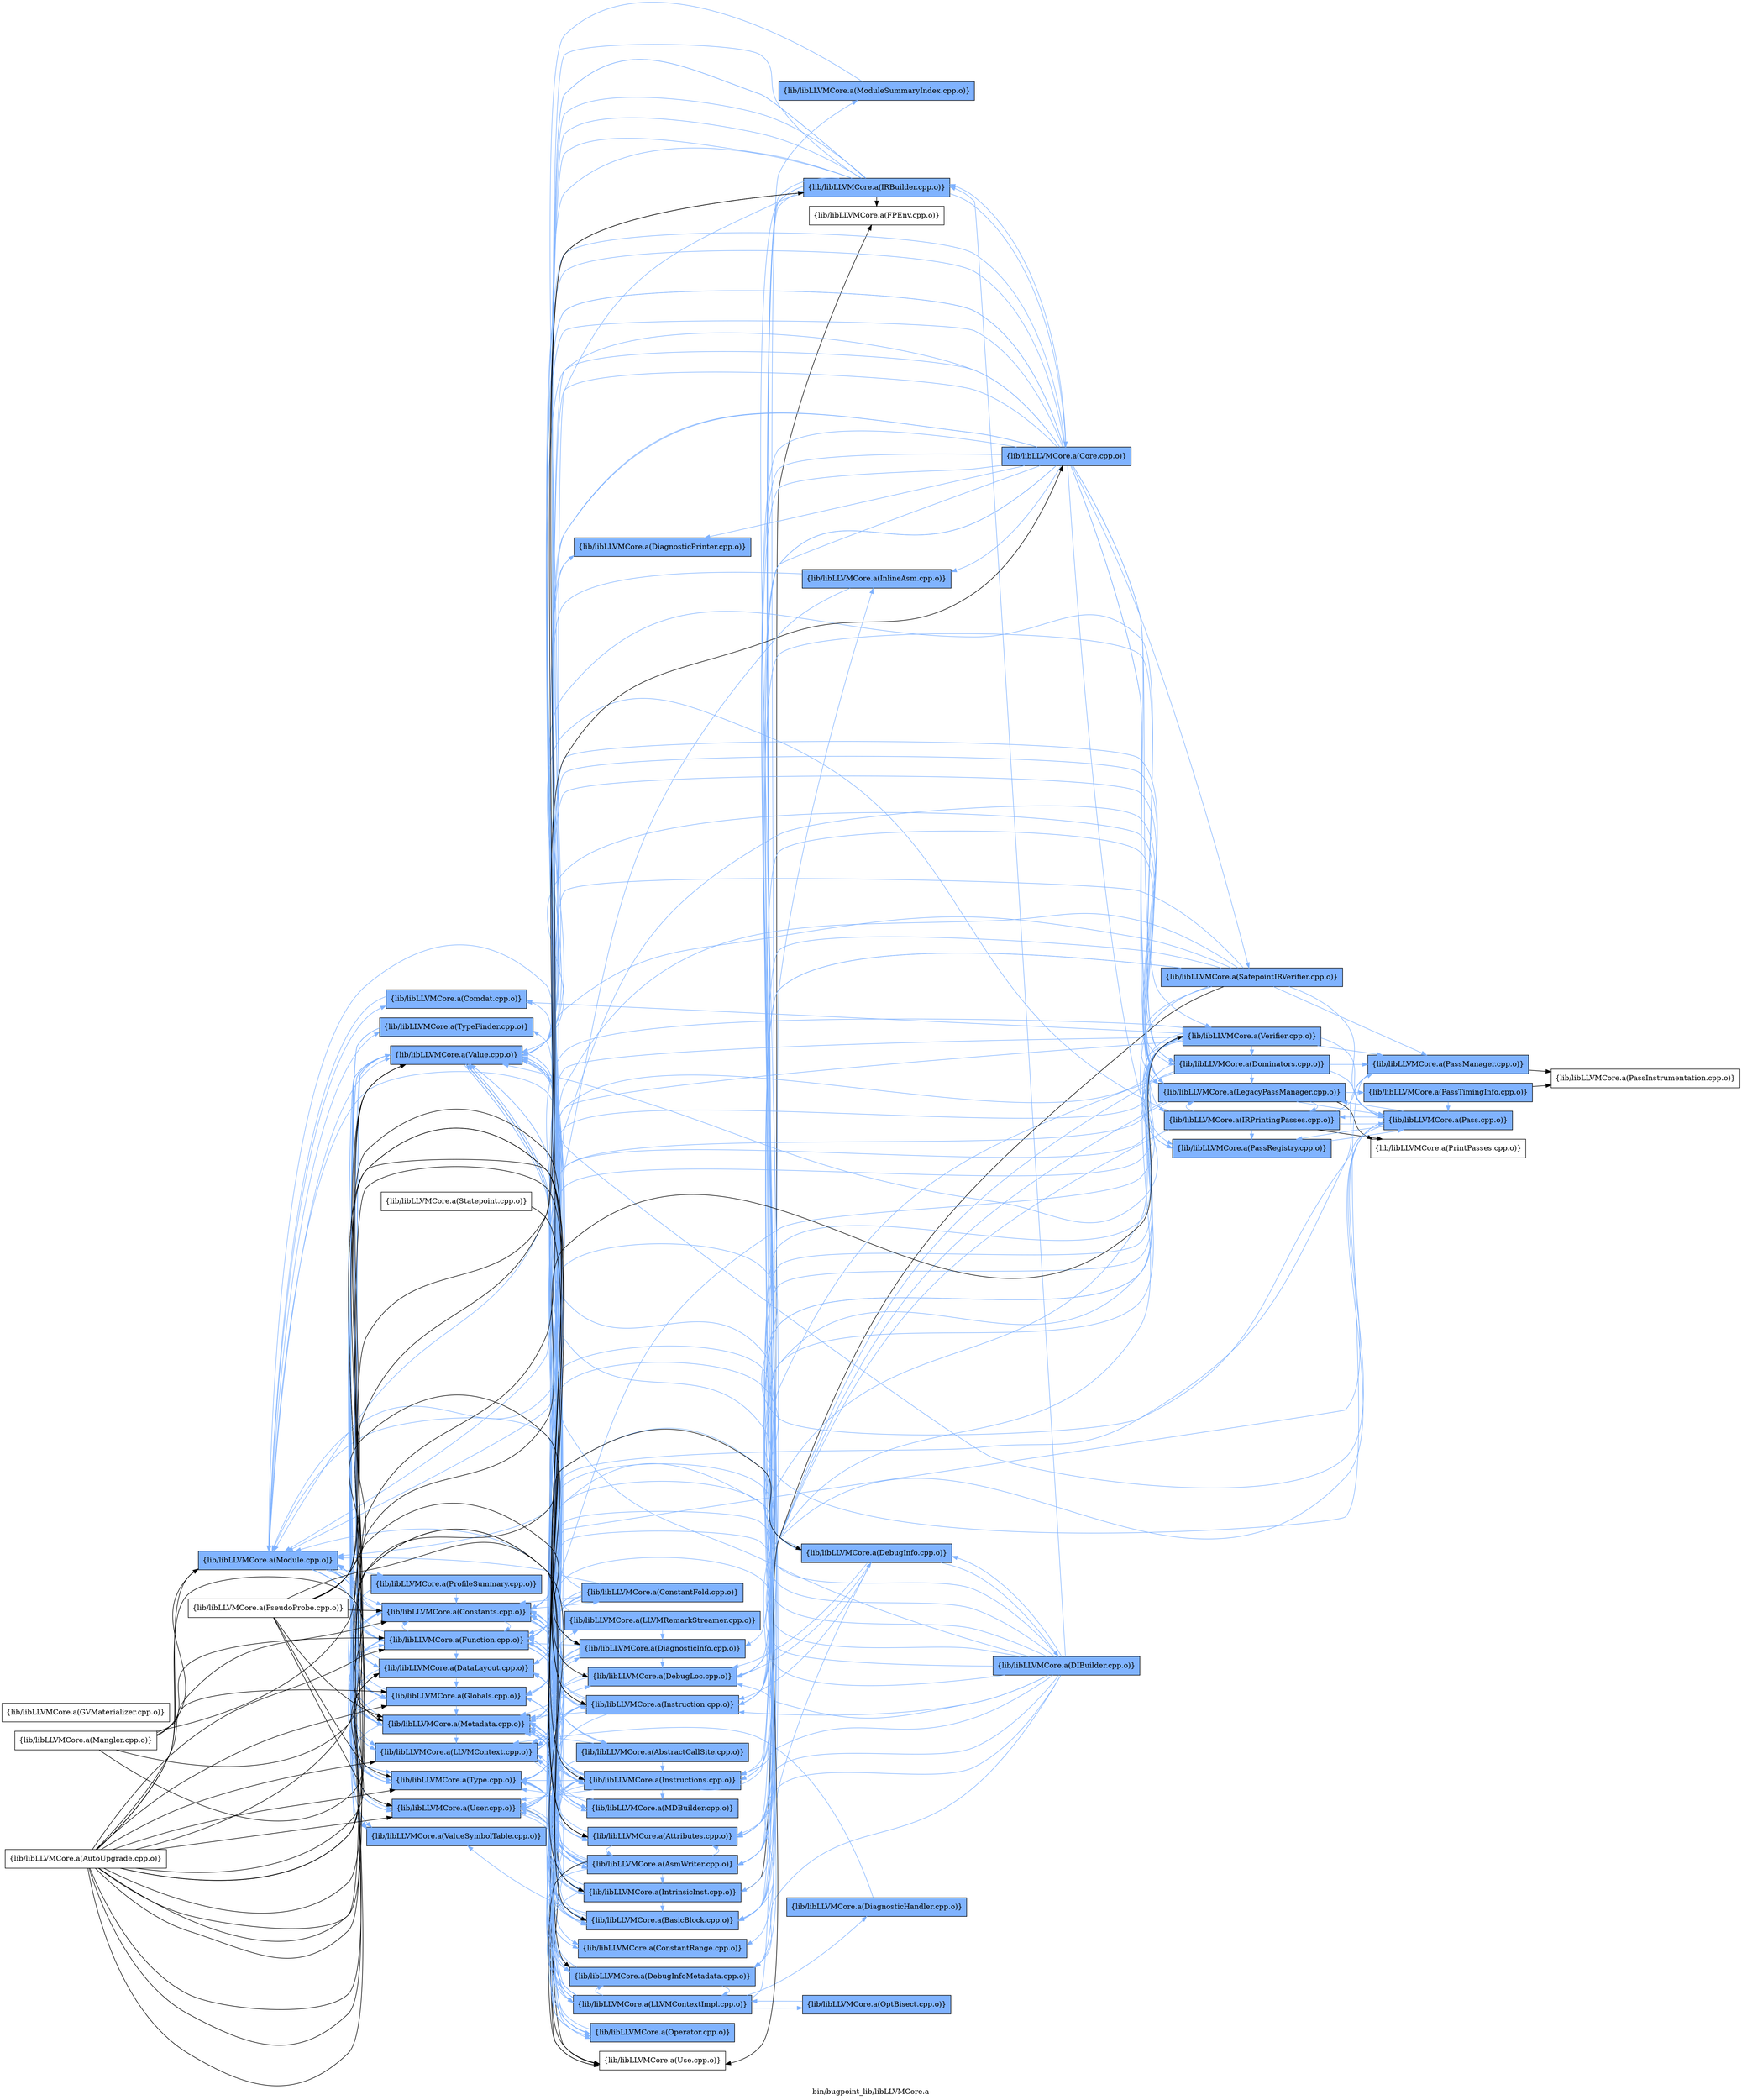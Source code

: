 digraph "bin/bugpoint_lib/libLLVMCore.a" {
	label="bin/bugpoint_lib/libLLVMCore.a";
	rankdir=LR;
	{ rank=same; Node0x5591e1997828;  }
	{ rank=same; Node0x5591e19985e8; Node0x5591e1994d58; Node0x5591e1996108; Node0x5591e1993688; Node0x5591e1993318; Node0x5591e198f088; Node0x5591e1997c38; Node0x5591e1984598; Node0x5591e198f6c8; Node0x5591e198fdf8; Node0x5591e1984818; Node0x5591e197b3f8; Node0x5591e197bdf8;  }
	{ rank=same; Node0x5591e1998408; Node0x5591e1991068; Node0x5591e198f128; Node0x5591e1993fe8; Node0x5591e1979648; Node0x5591e1978798; Node0x5591e1986a78; Node0x5591e198ee58; Node0x5591e1996388; Node0x5591e1997738; Node0x5591e199b7e8; Node0x5591e1994df8; Node0x5591e198fd08; Node0x5591e1990c08; Node0x5591e19784c8; Node0x5591e19952a8; Node0x5591e199bfb8; Node0x5591e1984548;  }
	{ rank=same; Node0x5591e1991338; Node0x5591e1992328; Node0x5591e198fee8; Node0x5591e198ff88; Node0x5591e19806c8; Node0x5591e19989a8; Node0x5591e1995488;  }
	{ rank=same; Node0x5591e1994808; Node0x5591e1993b88;  }
	{ rank=same; Node0x5591e1992f08; Node0x5591e19920a8; Node0x5591e1990ed8; Node0x5591e1982518; Node0x5591e19838c8; Node0x5591e197b8a8;  }
	{ rank=same; Node0x5591e1981528; Node0x5591e19821a8; Node0x5591e1983f58; Node0x5591e1983378;  }
	{ rank=same; Node0x5591e1997828;  }
	{ rank=same; Node0x5591e19985e8; Node0x5591e1994d58; Node0x5591e1996108; Node0x5591e1993688; Node0x5591e1993318; Node0x5591e198f088; Node0x5591e1997c38; Node0x5591e1984598; Node0x5591e198f6c8; Node0x5591e198fdf8; Node0x5591e1984818; Node0x5591e197b3f8; Node0x5591e197bdf8;  }
	{ rank=same; Node0x5591e1998408; Node0x5591e1991068; Node0x5591e198f128; Node0x5591e1993fe8; Node0x5591e1979648; Node0x5591e1978798; Node0x5591e1986a78; Node0x5591e198ee58; Node0x5591e1996388; Node0x5591e1997738; Node0x5591e199b7e8; Node0x5591e1994df8; Node0x5591e198fd08; Node0x5591e1990c08; Node0x5591e19784c8; Node0x5591e19952a8; Node0x5591e199bfb8; Node0x5591e1984548;  }
	{ rank=same; Node0x5591e1991338; Node0x5591e1992328; Node0x5591e198fee8; Node0x5591e198ff88; Node0x5591e19806c8; Node0x5591e19989a8; Node0x5591e1995488;  }
	{ rank=same; Node0x5591e1994808; Node0x5591e1993b88;  }
	{ rank=same; Node0x5591e1992f08; Node0x5591e19920a8; Node0x5591e1990ed8; Node0x5591e1982518; Node0x5591e19838c8; Node0x5591e197b8a8;  }
	{ rank=same; Node0x5591e1981528; Node0x5591e19821a8; Node0x5591e1983f58; Node0x5591e1983378;  }

	Node0x5591e1997828 [shape=record,shape=box,group=1,style=filled,fillcolor="0.600000 0.5 1",label="{lib/libLLVMCore.a(Module.cpp.o)}"];
	Node0x5591e1997828 -> Node0x5591e19985e8[color="0.600000 0.5 1"];
	Node0x5591e1997828 -> Node0x5591e1994d58[color="0.600000 0.5 1"];
	Node0x5591e1997828 -> Node0x5591e1996108[color="0.600000 0.5 1"];
	Node0x5591e1997828 -> Node0x5591e1993688[color="0.600000 0.5 1"];
	Node0x5591e1997828 -> Node0x5591e1993318[color="0.600000 0.5 1"];
	Node0x5591e1997828 -> Node0x5591e198f088[color="0.600000 0.5 1"];
	Node0x5591e1997828 -> Node0x5591e1997c38[color="0.600000 0.5 1"];
	Node0x5591e1997828 -> Node0x5591e1984598[color="0.600000 0.5 1"];
	Node0x5591e1997828 -> Node0x5591e198f6c8[color="0.600000 0.5 1"];
	Node0x5591e1997828 -> Node0x5591e198fdf8[color="0.600000 0.5 1"];
	Node0x5591e1997828 -> Node0x5591e1984818[color="0.600000 0.5 1"];
	Node0x5591e1997828 -> Node0x5591e197b3f8[color="0.600000 0.5 1"];
	Node0x5591e1997828 -> Node0x5591e197bdf8[color="0.600000 0.5 1"];
	Node0x5591e197b3f8 [shape=record,shape=box,group=1,style=filled,fillcolor="0.600000 0.5 1",label="{lib/libLLVMCore.a(Value.cpp.o)}"];
	Node0x5591e197b3f8 -> Node0x5591e1978798[color="0.600000 0.5 1"];
	Node0x5591e197b3f8 -> Node0x5591e1986a78[color="0.600000 0.5 1"];
	Node0x5591e197b3f8 -> Node0x5591e1994d58[color="0.600000 0.5 1"];
	Node0x5591e197b3f8 -> Node0x5591e1996108[color="0.600000 0.5 1"];
	Node0x5591e197b3f8 -> Node0x5591e1993688[color="0.600000 0.5 1"];
	Node0x5591e197b3f8 -> Node0x5591e1993318[color="0.600000 0.5 1"];
	Node0x5591e197b3f8 -> Node0x5591e1991068[color="0.600000 0.5 1"];
	Node0x5591e197b3f8 -> Node0x5591e198f128[color="0.600000 0.5 1"];
	Node0x5591e197b3f8 -> Node0x5591e198f088[color="0.600000 0.5 1"];
	Node0x5591e197b3f8 -> Node0x5591e198fd08[color="0.600000 0.5 1"];
	Node0x5591e197b3f8 -> Node0x5591e1997c38[color="0.600000 0.5 1"];
	Node0x5591e197b3f8 -> Node0x5591e1993fe8[color="0.600000 0.5 1"];
	Node0x5591e197b3f8 -> Node0x5591e198f6c8[color="0.600000 0.5 1"];
	Node0x5591e197b3f8 -> Node0x5591e1984548;
	Node0x5591e197b3f8 -> Node0x5591e1984818[color="0.600000 0.5 1"];
	Node0x5591e197b3f8 -> Node0x5591e197bdf8[color="0.600000 0.5 1"];
	Node0x5591e197b8a8 [shape=record,shape=box,group=1,style=filled,fillcolor="0.600000 0.5 1",label="{lib/libLLVMCore.a(Verifier.cpp.o)}"];
	Node0x5591e197b8a8 -> Node0x5591e19784c8[color="0.600000 0.5 1"];
	Node0x5591e197b8a8 -> Node0x5591e1978798[color="0.600000 0.5 1"];
	Node0x5591e197b8a8 -> Node0x5591e1986a78[color="0.600000 0.5 1"];
	Node0x5591e197b8a8 -> Node0x5591e19985e8[color="0.600000 0.5 1"];
	Node0x5591e197b8a8 -> Node0x5591e1997738[color="0.600000 0.5 1"];
	Node0x5591e197b8a8 -> Node0x5591e1994d58[color="0.600000 0.5 1"];
	Node0x5591e197b8a8 -> Node0x5591e1996108[color="0.600000 0.5 1"];
	Node0x5591e197b8a8 -> Node0x5591e19952a8[color="0.600000 0.5 1"];
	Node0x5591e197b8a8 -> Node0x5591e199bfb8[color="0.600000 0.5 1"];
	Node0x5591e197b8a8 -> Node0x5591e1992f08[color="0.600000 0.5 1"];
	Node0x5591e197b8a8 -> Node0x5591e1993688[color="0.600000 0.5 1"];
	Node0x5591e197b8a8 -> Node0x5591e1993318[color="0.600000 0.5 1"];
	Node0x5591e197b8a8 -> Node0x5591e1991068[color="0.600000 0.5 1"];
	Node0x5591e197b8a8 -> Node0x5591e198f128[color="0.600000 0.5 1"];
	Node0x5591e197b8a8 -> Node0x5591e198ee58[color="0.600000 0.5 1"];
	Node0x5591e197b8a8 -> Node0x5591e198f088[color="0.600000 0.5 1"];
	Node0x5591e197b8a8 -> Node0x5591e1990ed8[color="0.600000 0.5 1"];
	Node0x5591e197b8a8 -> Node0x5591e1997c38[color="0.600000 0.5 1"];
	Node0x5591e197b8a8 -> Node0x5591e1997828[color="0.600000 0.5 1"];
	Node0x5591e197b8a8 -> Node0x5591e1981528[color="0.600000 0.5 1"];
	Node0x5591e197b8a8 -> Node0x5591e19821a8[color="0.600000 0.5 1"];
	Node0x5591e197b8a8 -> Node0x5591e1982518[color="0.600000 0.5 1"];
	Node0x5591e197b8a8 -> Node0x5591e198f6c8[color="0.600000 0.5 1"];
	Node0x5591e197b8a8 -> Node0x5591e1984818[color="0.600000 0.5 1"];
	Node0x5591e197b8a8 -> Node0x5591e197b3f8[color="0.600000 0.5 1"];
	Node0x5591e19784c8 [shape=record,shape=box,group=1,style=filled,fillcolor="0.600000 0.5 1",label="{lib/libLLVMCore.a(AsmWriter.cpp.o)}"];
	Node0x5591e19784c8 -> Node0x5591e1978798[color="0.600000 0.5 1"];
	Node0x5591e19784c8 -> Node0x5591e1986a78[color="0.600000 0.5 1"];
	Node0x5591e19784c8 -> Node0x5591e19985e8[color="0.600000 0.5 1"];
	Node0x5591e19784c8 -> Node0x5591e1997738[color="0.600000 0.5 1"];
	Node0x5591e19784c8 -> Node0x5591e1994d58[color="0.600000 0.5 1"];
	Node0x5591e19784c8 -> Node0x5591e19952a8[color="0.600000 0.5 1"];
	Node0x5591e19784c8 -> Node0x5591e1993688[color="0.600000 0.5 1"];
	Node0x5591e19784c8 -> Node0x5591e1993318[color="0.600000 0.5 1"];
	Node0x5591e19784c8 -> Node0x5591e1991068[color="0.600000 0.5 1"];
	Node0x5591e19784c8 -> Node0x5591e198f128[color="0.600000 0.5 1"];
	Node0x5591e19784c8 -> Node0x5591e198ee58[color="0.600000 0.5 1"];
	Node0x5591e19784c8 -> Node0x5591e198f088[color="0.600000 0.5 1"];
	Node0x5591e19784c8 -> Node0x5591e1997c38[color="0.600000 0.5 1"];
	Node0x5591e19784c8 -> Node0x5591e1997828[color="0.600000 0.5 1"];
	Node0x5591e19784c8 -> Node0x5591e19989a8[color="0.600000 0.5 1"];
	Node0x5591e19784c8 -> Node0x5591e1993fe8[color="0.600000 0.5 1"];
	Node0x5591e19784c8 -> Node0x5591e198f6c8[color="0.600000 0.5 1"];
	Node0x5591e19784c8 -> Node0x5591e198fdf8[color="0.600000 0.5 1"];
	Node0x5591e19784c8 -> Node0x5591e1984548;
	Node0x5591e19784c8 -> Node0x5591e1984818[color="0.600000 0.5 1"];
	Node0x5591e19784c8 -> Node0x5591e197b3f8[color="0.600000 0.5 1"];
	Node0x5591e1978798 [shape=record,shape=box,group=1,style=filled,fillcolor="0.600000 0.5 1",label="{lib/libLLVMCore.a(Attributes.cpp.o)}"];
	Node0x5591e1978798 -> Node0x5591e19784c8[color="0.600000 0.5 1"];
	Node0x5591e1978798 -> Node0x5591e1993688[color="0.600000 0.5 1"];
	Node0x5591e1986a78 [shape=record,shape=box,group=1,style=filled,fillcolor="0.600000 0.5 1",label="{lib/libLLVMCore.a(BasicBlock.cpp.o)}"];
	Node0x5591e1986a78 -> Node0x5591e1994d58[color="0.600000 0.5 1"];
	Node0x5591e1986a78 -> Node0x5591e1991068[color="0.600000 0.5 1"];
	Node0x5591e1986a78 -> Node0x5591e198f128[color="0.600000 0.5 1"];
	Node0x5591e1986a78 -> Node0x5591e1997c38[color="0.600000 0.5 1"];
	Node0x5591e1986a78 -> Node0x5591e198f6c8[color="0.600000 0.5 1"];
	Node0x5591e1986a78 -> Node0x5591e1984818[color="0.600000 0.5 1"];
	Node0x5591e1986a78 -> Node0x5591e197b3f8[color="0.600000 0.5 1"];
	Node0x5591e1986a78 -> Node0x5591e197bdf8[color="0.600000 0.5 1"];
	Node0x5591e1994d58 [shape=record,shape=box,group=1,style=filled,fillcolor="0.600000 0.5 1",label="{lib/libLLVMCore.a(Constants.cpp.o)}"];
	Node0x5591e1994d58 -> Node0x5591e1998408[color="0.600000 0.5 1"];
	Node0x5591e1994d58 -> Node0x5591e1993688[color="0.600000 0.5 1"];
	Node0x5591e1994d58 -> Node0x5591e1993318[color="0.600000 0.5 1"];
	Node0x5591e1994d58 -> Node0x5591e1991068[color="0.600000 0.5 1"];
	Node0x5591e1994d58 -> Node0x5591e198f128[color="0.600000 0.5 1"];
	Node0x5591e1994d58 -> Node0x5591e1993fe8[color="0.600000 0.5 1"];
	Node0x5591e1994d58 -> Node0x5591e198f6c8[color="0.600000 0.5 1"];
	Node0x5591e1994d58 -> Node0x5591e1984818[color="0.600000 0.5 1"];
	Node0x5591e1994d58 -> Node0x5591e197b3f8[color="0.600000 0.5 1"];
	Node0x5591e1995488 [shape=record,shape=box,group=1,style=filled,fillcolor="0.600000 0.5 1",label="{lib/libLLVMCore.a(DebugInfo.cpp.o)}"];
	Node0x5591e1995488 -> Node0x5591e1993b88[color="0.600000 0.5 1"];
	Node0x5591e1995488 -> Node0x5591e19952a8[color="0.600000 0.5 1"];
	Node0x5591e1995488 -> Node0x5591e199bfb8[color="0.600000 0.5 1"];
	Node0x5591e1995488 -> Node0x5591e1993688[color="0.600000 0.5 1"];
	Node0x5591e1995488 -> Node0x5591e1991068[color="0.600000 0.5 1"];
	Node0x5591e1995488 -> Node0x5591e1997c38[color="0.600000 0.5 1"];
	Node0x5591e1995488 -> Node0x5591e1997828[color="0.600000 0.5 1"];
	Node0x5591e1995488 -> Node0x5591e197b3f8[color="0.600000 0.5 1"];
	Node0x5591e1993688 [shape=record,shape=box,group=1,style=filled,fillcolor="0.600000 0.5 1",label="{lib/libLLVMCore.a(Function.cpp.o)}"];
	Node0x5591e1993688 -> Node0x5591e1979648[color="0.600000 0.5 1"];
	Node0x5591e1993688 -> Node0x5591e1978798[color="0.600000 0.5 1"];
	Node0x5591e1993688 -> Node0x5591e1986a78[color="0.600000 0.5 1"];
	Node0x5591e1993688 -> Node0x5591e1994d58[color="0.600000 0.5 1"];
	Node0x5591e1993688 -> Node0x5591e1996108[color="0.600000 0.5 1"];
	Node0x5591e1993688 -> Node0x5591e1993318[color="0.600000 0.5 1"];
	Node0x5591e1993688 -> Node0x5591e198f128[color="0.600000 0.5 1"];
	Node0x5591e1993688 -> Node0x5591e198ee58[color="0.600000 0.5 1"];
	Node0x5591e1993688 -> Node0x5591e198f088[color="0.600000 0.5 1"];
	Node0x5591e1993688 -> Node0x5591e1996388[color="0.600000 0.5 1"];
	Node0x5591e1993688 -> Node0x5591e1997c38[color="0.600000 0.5 1"];
	Node0x5591e1993688 -> Node0x5591e1997828[color="0.600000 0.5 1"];
	Node0x5591e1993688 -> Node0x5591e198f6c8[color="0.600000 0.5 1"];
	Node0x5591e1993688 -> Node0x5591e1984818[color="0.600000 0.5 1"];
	Node0x5591e1993688 -> Node0x5591e197b3f8[color="0.600000 0.5 1"];
	Node0x5591e1993688 -> Node0x5591e197bdf8[color="0.600000 0.5 1"];
	Node0x5591e1993318 [shape=record,shape=box,group=1,style=filled,fillcolor="0.600000 0.5 1",label="{lib/libLLVMCore.a(Globals.cpp.o)}"];
	Node0x5591e1993318 -> Node0x5591e1997738[color="0.600000 0.5 1"];
	Node0x5591e1993318 -> Node0x5591e1994d58[color="0.600000 0.5 1"];
	Node0x5591e1993318 -> Node0x5591e1993688[color="0.600000 0.5 1"];
	Node0x5591e1993318 -> Node0x5591e1997c38[color="0.600000 0.5 1"];
	Node0x5591e1993318 -> Node0x5591e1997828[color="0.600000 0.5 1"];
	Node0x5591e1993318 -> Node0x5591e198f6c8[color="0.600000 0.5 1"];
	Node0x5591e1993318 -> Node0x5591e1984818[color="0.600000 0.5 1"];
	Node0x5591e1993318 -> Node0x5591e197b3f8[color="0.600000 0.5 1"];
	Node0x5591e1991068 [shape=record,shape=box,group=1,style=filled,fillcolor="0.600000 0.5 1",label="{lib/libLLVMCore.a(Instruction.cpp.o)}"];
	Node0x5591e1991068 -> Node0x5591e1978798[color="0.600000 0.5 1"];
	Node0x5591e1991068 -> Node0x5591e1986a78[color="0.600000 0.5 1"];
	Node0x5591e1991068 -> Node0x5591e1994d58[color="0.600000 0.5 1"];
	Node0x5591e1991068 -> Node0x5591e198f128[color="0.600000 0.5 1"];
	Node0x5591e1991068 -> Node0x5591e1997c38[color="0.600000 0.5 1"];
	Node0x5591e1991068 -> Node0x5591e1984818[color="0.600000 0.5 1"];
	Node0x5591e1991068 -> Node0x5591e197b3f8[color="0.600000 0.5 1"];
	Node0x5591e198f128 [shape=record,shape=box,group=1,style=filled,fillcolor="0.600000 0.5 1",label="{lib/libLLVMCore.a(Instructions.cpp.o)}"];
	Node0x5591e198f128 -> Node0x5591e1978798[color="0.600000 0.5 1"];
	Node0x5591e198f128 -> Node0x5591e1986a78[color="0.600000 0.5 1"];
	Node0x5591e198f128 -> Node0x5591e1994d58[color="0.600000 0.5 1"];
	Node0x5591e198f128 -> Node0x5591e1996108[color="0.600000 0.5 1"];
	Node0x5591e198f128 -> Node0x5591e1993688[color="0.600000 0.5 1"];
	Node0x5591e198f128 -> Node0x5591e1991338[color="0.600000 0.5 1"];
	Node0x5591e198f128 -> Node0x5591e1991068[color="0.600000 0.5 1"];
	Node0x5591e198f128 -> Node0x5591e198fd08[color="0.600000 0.5 1"];
	Node0x5591e198f128 -> Node0x5591e1996388[color="0.600000 0.5 1"];
	Node0x5591e198f128 -> Node0x5591e1997c38[color="0.600000 0.5 1"];
	Node0x5591e198f128 -> Node0x5591e1997828[color="0.600000 0.5 1"];
	Node0x5591e198f128 -> Node0x5591e1993fe8[color="0.600000 0.5 1"];
	Node0x5591e198f128 -> Node0x5591e198f6c8[color="0.600000 0.5 1"];
	Node0x5591e198f128 -> Node0x5591e1984548;
	Node0x5591e198f128 -> Node0x5591e1984818[color="0.600000 0.5 1"];
	Node0x5591e198f128 -> Node0x5591e197b3f8[color="0.600000 0.5 1"];
	Node0x5591e1990ed8 [shape=record,shape=box,group=1,style=filled,fillcolor="0.600000 0.5 1",label="{lib/libLLVMCore.a(LegacyPassManager.cpp.o)}"];
	Node0x5591e1990ed8 -> Node0x5591e19784c8[color="0.600000 0.5 1"];
	Node0x5591e1990ed8 -> Node0x5591e199b7e8[color="0.600000 0.5 1"];
	Node0x5591e1990ed8 -> Node0x5591e1993688[color="0.600000 0.5 1"];
	Node0x5591e1990ed8 -> Node0x5591e1993318[color="0.600000 0.5 1"];
	Node0x5591e1990ed8 -> Node0x5591e19920a8[color="0.600000 0.5 1"];
	Node0x5591e1990ed8 -> Node0x5591e198f088[color="0.600000 0.5 1"];
	Node0x5591e1990ed8 -> Node0x5591e1997828[color="0.600000 0.5 1"];
	Node0x5591e1990ed8 -> Node0x5591e1981528[color="0.600000 0.5 1"];
	Node0x5591e1990ed8 -> Node0x5591e1982518[color="0.600000 0.5 1"];
	Node0x5591e1990ed8 -> Node0x5591e1983378[color="0.600000 0.5 1"];
	Node0x5591e1990ed8 -> Node0x5591e1983f58;
	Node0x5591e1990ed8 -> Node0x5591e197b3f8[color="0.600000 0.5 1"];
	Node0x5591e1997c38 [shape=record,shape=box,group=1,style=filled,fillcolor="0.600000 0.5 1",label="{lib/libLLVMCore.a(Metadata.cpp.o)}"];
	Node0x5591e1997c38 -> Node0x5591e19784c8[color="0.600000 0.5 1"];
	Node0x5591e1997c38 -> Node0x5591e1997738[color="0.600000 0.5 1"];
	Node0x5591e1997c38 -> Node0x5591e1994d58[color="0.600000 0.5 1"];
	Node0x5591e1997c38 -> Node0x5591e19952a8[color="0.600000 0.5 1"];
	Node0x5591e1997c38 -> Node0x5591e199bfb8[color="0.600000 0.5 1"];
	Node0x5591e1997c38 -> Node0x5591e198f088[color="0.600000 0.5 1"];
	Node0x5591e1997c38 -> Node0x5591e198fd08[color="0.600000 0.5 1"];
	Node0x5591e1997c38 -> Node0x5591e1996388[color="0.600000 0.5 1"];
	Node0x5591e1997c38 -> Node0x5591e1997828[color="0.600000 0.5 1"];
	Node0x5591e1997c38 -> Node0x5591e198f6c8[color="0.600000 0.5 1"];
	Node0x5591e1997c38 -> Node0x5591e197b3f8[color="0.600000 0.5 1"];
	Node0x5591e198f6c8 [shape=record,shape=box,group=1,style=filled,fillcolor="0.600000 0.5 1",label="{lib/libLLVMCore.a(Type.cpp.o)}"];
	Node0x5591e198f6c8 -> Node0x5591e1994d58[color="0.600000 0.5 1"];
	Node0x5591e1984818 [shape=record,shape=box,group=1,style=filled,fillcolor="0.600000 0.5 1",label="{lib/libLLVMCore.a(User.cpp.o)}"];
	Node0x5591e1984818 -> Node0x5591e198ee58[color="0.600000 0.5 1"];
	Node0x5591e1984818 -> Node0x5591e1984548;
	Node0x5591e1994808 [shape=record,shape=box,group=1,style=filled,fillcolor="0.600000 0.5 1",label="{lib/libLLVMCore.a(Core.cpp.o)}"];
	Node0x5591e1994808 -> Node0x5591e19784c8[color="0.600000 0.5 1"];
	Node0x5591e1994808 -> Node0x5591e1978798[color="0.600000 0.5 1"];
	Node0x5591e1994808 -> Node0x5591e1986a78[color="0.600000 0.5 1"];
	Node0x5591e1994808 -> Node0x5591e1994d58[color="0.600000 0.5 1"];
	Node0x5591e1994808 -> Node0x5591e1996108[color="0.600000 0.5 1"];
	Node0x5591e1994808 -> Node0x5591e199bfb8[color="0.600000 0.5 1"];
	Node0x5591e1994808 -> Node0x5591e1994df8[color="0.600000 0.5 1"];
	Node0x5591e1994808 -> Node0x5591e1992f08[color="0.600000 0.5 1"];
	Node0x5591e1994808 -> Node0x5591e1993688[color="0.600000 0.5 1"];
	Node0x5591e1994808 -> Node0x5591e1993318[color="0.600000 0.5 1"];
	Node0x5591e1994808 -> Node0x5591e1991338[color="0.600000 0.5 1"];
	Node0x5591e1994808 -> Node0x5591e19920a8[color="0.600000 0.5 1"];
	Node0x5591e1994808 -> Node0x5591e198fee8[color="0.600000 0.5 1"];
	Node0x5591e1994808 -> Node0x5591e1991068[color="0.600000 0.5 1"];
	Node0x5591e1994808 -> Node0x5591e198f128[color="0.600000 0.5 1"];
	Node0x5591e1994808 -> Node0x5591e198f088[color="0.600000 0.5 1"];
	Node0x5591e1994808 -> Node0x5591e1990ed8[color="0.600000 0.5 1"];
	Node0x5591e1994808 -> Node0x5591e1997c38[color="0.600000 0.5 1"];
	Node0x5591e1994808 -> Node0x5591e1997828[color="0.600000 0.5 1"];
	Node0x5591e1994808 -> Node0x5591e1982518[color="0.600000 0.5 1"];
	Node0x5591e1994808 -> Node0x5591e19838c8[color="0.600000 0.5 1"];
	Node0x5591e1994808 -> Node0x5591e198f6c8[color="0.600000 0.5 1"];
	Node0x5591e1994808 -> Node0x5591e1984818[color="0.600000 0.5 1"];
	Node0x5591e1994808 -> Node0x5591e197b3f8[color="0.600000 0.5 1"];
	Node0x5591e1994808 -> Node0x5591e197b8a8[color="0.600000 0.5 1"];
	Node0x5591e19920a8 [shape=record,shape=box,group=1,style=filled,fillcolor="0.600000 0.5 1",label="{lib/libLLVMCore.a(IRPrintingPasses.cpp.o)}"];
	Node0x5591e19920a8 -> Node0x5591e19784c8[color="0.600000 0.5 1"];
	Node0x5591e19920a8 -> Node0x5591e1990ed8[color="0.600000 0.5 1"];
	Node0x5591e19920a8 -> Node0x5591e1981528[color="0.600000 0.5 1"];
	Node0x5591e19920a8 -> Node0x5591e19821a8[color="0.600000 0.5 1"];
	Node0x5591e19920a8 -> Node0x5591e1982518[color="0.600000 0.5 1"];
	Node0x5591e19920a8 -> Node0x5591e1983f58;
	Node0x5591e19920a8 -> Node0x5591e197b3f8[color="0.600000 0.5 1"];
	Node0x5591e198f088 [shape=record,shape=box,group=1,style=filled,fillcolor="0.600000 0.5 1",label="{lib/libLLVMCore.a(LLVMContext.cpp.o)}"];
	Node0x5591e198f088 -> Node0x5591e199b7e8[color="0.600000 0.5 1"];
	Node0x5591e198f088 -> Node0x5591e1994df8[color="0.600000 0.5 1"];
	Node0x5591e198f088 -> Node0x5591e198fd08[color="0.600000 0.5 1"];
	Node0x5591e198f088 -> Node0x5591e1990c08[color="0.600000 0.5 1"];
	Node0x5591e1981528 [shape=record,shape=box,group=1,style=filled,fillcolor="0.600000 0.5 1",label="{lib/libLLVMCore.a(Pass.cpp.o)}"];
	Node0x5591e1981528 -> Node0x5591e1978798[color="0.600000 0.5 1"];
	Node0x5591e1981528 -> Node0x5591e1993688[color="0.600000 0.5 1"];
	Node0x5591e1981528 -> Node0x5591e19920a8[color="0.600000 0.5 1"];
	Node0x5591e1981528 -> Node0x5591e198f088[color="0.600000 0.5 1"];
	Node0x5591e1981528 -> Node0x5591e1990ed8[color="0.600000 0.5 1"];
	Node0x5591e1981528 -> Node0x5591e1982518[color="0.600000 0.5 1"];
	Node0x5591e1981528 -> Node0x5591e197b3f8[color="0.600000 0.5 1"];
	Node0x5591e1982518 [shape=record,shape=box,group=1,style=filled,fillcolor="0.600000 0.5 1",label="{lib/libLLVMCore.a(PassRegistry.cpp.o)}"];
	Node0x5591e1982518 -> Node0x5591e1981528[color="0.600000 0.5 1"];
	Node0x5591e1997418 [shape=record,shape=box,group=0,label="{lib/libLLVMCore.a(Mangler.cpp.o)}"];
	Node0x5591e1997418 -> Node0x5591e1978798;
	Node0x5591e1997418 -> Node0x5591e1996108;
	Node0x5591e1997418 -> Node0x5591e1993688;
	Node0x5591e1997418 -> Node0x5591e1993318;
	Node0x5591e1997418 -> Node0x5591e1997828;
	Node0x5591e1997418 -> Node0x5591e197b3f8;
	Node0x5591e1996108 [shape=record,shape=box,group=1,style=filled,fillcolor="0.600000 0.5 1",label="{lib/libLLVMCore.a(DataLayout.cpp.o)}"];
	Node0x5591e1996108 -> Node0x5591e1993318[color="0.600000 0.5 1"];
	Node0x5591e1996108 -> Node0x5591e1997828[color="0.600000 0.5 1"];
	Node0x5591e1996108 -> Node0x5591e198f6c8[color="0.600000 0.5 1"];
	Node0x5591e199b7e8 [shape=record,shape=box,group=1,style=filled,fillcolor="0.600000 0.5 1",label="{lib/libLLVMCore.a(DiagnosticInfo.cpp.o)}"];
	Node0x5591e199b7e8 -> Node0x5591e19784c8[color="0.600000 0.5 1"];
	Node0x5591e199b7e8 -> Node0x5591e199bfb8[color="0.600000 0.5 1"];
	Node0x5591e199b7e8 -> Node0x5591e1993688[color="0.600000 0.5 1"];
	Node0x5591e199b7e8 -> Node0x5591e1991068[color="0.600000 0.5 1"];
	Node0x5591e199b7e8 -> Node0x5591e198f088[color="0.600000 0.5 1"];
	Node0x5591e199b7e8 -> Node0x5591e1997c38[color="0.600000 0.5 1"];
	Node0x5591e199b7e8 -> Node0x5591e197b3f8[color="0.600000 0.5 1"];
	Node0x5591e1991338 [shape=record,shape=box,group=1,style=filled,fillcolor="0.600000 0.5 1",label="{lib/libLLVMCore.a(IRBuilder.cpp.o)}"];
	Node0x5591e1991338 -> Node0x5591e1978798[color="0.600000 0.5 1"];
	Node0x5591e1991338 -> Node0x5591e1986a78[color="0.600000 0.5 1"];
	Node0x5591e1991338 -> Node0x5591e1994d58[color="0.600000 0.5 1"];
	Node0x5591e1991338 -> Node0x5591e1994808[color="0.600000 0.5 1"];
	Node0x5591e1991338 -> Node0x5591e1996108[color="0.600000 0.5 1"];
	Node0x5591e1991338 -> Node0x5591e1993688[color="0.600000 0.5 1"];
	Node0x5591e1991338 -> Node0x5591e1993318[color="0.600000 0.5 1"];
	Node0x5591e1991338 -> Node0x5591e1992328;
	Node0x5591e1991338 -> Node0x5591e1991068[color="0.600000 0.5 1"];
	Node0x5591e1991338 -> Node0x5591e198f128[color="0.600000 0.5 1"];
	Node0x5591e1991338 -> Node0x5591e1997c38[color="0.600000 0.5 1"];
	Node0x5591e1991338 -> Node0x5591e198f6c8[color="0.600000 0.5 1"];
	Node0x5591e1991338 -> Node0x5591e1984818[color="0.600000 0.5 1"];
	Node0x5591e1991338 -> Node0x5591e197b3f8[color="0.600000 0.5 1"];
	Node0x5591e198fee8 [shape=record,shape=box,group=1,style=filled,fillcolor="0.600000 0.5 1",label="{lib/libLLVMCore.a(InlineAsm.cpp.o)}"];
	Node0x5591e198fee8 -> Node0x5591e198f6c8[color="0.600000 0.5 1"];
	Node0x5591e198fee8 -> Node0x5591e197b3f8[color="0.600000 0.5 1"];
	Node0x5591e198ee58 [shape=record,shape=box,group=1,style=filled,fillcolor="0.600000 0.5 1",label="{lib/libLLVMCore.a(IntrinsicInst.cpp.o)}"];
	Node0x5591e198ee58 -> Node0x5591e1986a78[color="0.600000 0.5 1"];
	Node0x5591e198ee58 -> Node0x5591e1994d58[color="0.600000 0.5 1"];
	Node0x5591e198ee58 -> Node0x5591e1996108[color="0.600000 0.5 1"];
	Node0x5591e198ee58 -> Node0x5591e19952a8[color="0.600000 0.5 1"];
	Node0x5591e198ee58 -> Node0x5591e1992328;
	Node0x5591e198ee58 -> Node0x5591e1991068[color="0.600000 0.5 1"];
	Node0x5591e198ee58 -> Node0x5591e198f128[color="0.600000 0.5 1"];
	Node0x5591e198ee58 -> Node0x5591e1997c38[color="0.600000 0.5 1"];
	Node0x5591e198ee58 -> Node0x5591e1997828[color="0.600000 0.5 1"];
	Node0x5591e198ee58 -> Node0x5591e198f6c8[color="0.600000 0.5 1"];
	Node0x5591e198ee58 -> Node0x5591e1984818[color="0.600000 0.5 1"];
	Node0x5591e198ee58 -> Node0x5591e197b3f8[color="0.600000 0.5 1"];
	Node0x5591e1993fe8 [shape=record,shape=box,group=1,style=filled,fillcolor="0.600000 0.5 1",label="{lib/libLLVMCore.a(Operator.cpp.o)}"];
	Node0x5591e1993fe8 -> Node0x5591e1994d58[color="0.600000 0.5 1"];
	Node0x5591e1993fe8 -> Node0x5591e1996108[color="0.600000 0.5 1"];
	Node0x5591e1993fe8 -> Node0x5591e198f6c8[color="0.600000 0.5 1"];
	Node0x5591e19952a8 [shape=record,shape=box,group=1,style=filled,fillcolor="0.600000 0.5 1",label="{lib/libLLVMCore.a(DebugInfoMetadata.cpp.o)}"];
	Node0x5591e19952a8 -> Node0x5591e1994d58[color="0.600000 0.5 1"];
	Node0x5591e19952a8 -> Node0x5591e198f088[color="0.600000 0.5 1"];
	Node0x5591e19952a8 -> Node0x5591e198fd08[color="0.600000 0.5 1"];
	Node0x5591e19952a8 -> Node0x5591e1997c38[color="0.600000 0.5 1"];
	Node0x5591e19952a8 -> Node0x5591e198f6c8[color="0.600000 0.5 1"];
	Node0x5591e1997738 [shape=record,shape=box,group=1,style=filled,fillcolor="0.600000 0.5 1",label="{lib/libLLVMCore.a(ConstantRange.cpp.o)}"];
	Node0x5591e1997738 -> Node0x5591e198f128[color="0.600000 0.5 1"];
	Node0x5591e199bfb8 [shape=record,shape=box,group=1,style=filled,fillcolor="0.600000 0.5 1",label="{lib/libLLVMCore.a(DebugLoc.cpp.o)}"];
	Node0x5591e199bfb8 -> Node0x5591e1995488[color="0.600000 0.5 1"];
	Node0x5591e199bfb8 -> Node0x5591e19952a8[color="0.600000 0.5 1"];
	Node0x5591e199bfb8 -> Node0x5591e1997c38[color="0.600000 0.5 1"];
	Node0x5591e1992f08 [shape=record,shape=box,group=1,style=filled,fillcolor="0.600000 0.5 1",label="{lib/libLLVMCore.a(Dominators.cpp.o)}"];
	Node0x5591e1992f08 -> Node0x5591e19784c8[color="0.600000 0.5 1"];
	Node0x5591e1992f08 -> Node0x5591e1986a78[color="0.600000 0.5 1"];
	Node0x5591e1992f08 -> Node0x5591e1991068[color="0.600000 0.5 1"];
	Node0x5591e1992f08 -> Node0x5591e1990ed8[color="0.600000 0.5 1"];
	Node0x5591e1992f08 -> Node0x5591e1981528[color="0.600000 0.5 1"];
	Node0x5591e1992f08 -> Node0x5591e19821a8[color="0.600000 0.5 1"];
	Node0x5591e1992f08 -> Node0x5591e1982518[color="0.600000 0.5 1"];
	Node0x5591e1992f08 -> Node0x5591e197b3f8[color="0.600000 0.5 1"];
	Node0x5591e1984548 [shape=record,shape=box,group=0,label="{lib/libLLVMCore.a(Use.cpp.o)}"];
	Node0x5591e19821a8 [shape=record,shape=box,group=1,style=filled,fillcolor="0.600000 0.5 1",label="{lib/libLLVMCore.a(PassManager.cpp.o)}"];
	Node0x5591e19821a8 -> Node0x5591e1993318[color="0.600000 0.5 1"];
	Node0x5591e19821a8 -> Node0x5591e1981a78;
	Node0x5591e19821a8 -> Node0x5591e197b3f8[color="0.600000 0.5 1"];
	Node0x5591e1979648 [shape=record,shape=box,group=1,style=filled,fillcolor="0.600000 0.5 1",label="{lib/libLLVMCore.a(AbstractCallSite.cpp.o)}"];
	Node0x5591e1979648 -> Node0x5591e1994d58[color="0.600000 0.5 1"];
	Node0x5591e1979648 -> Node0x5591e198f128[color="0.600000 0.5 1"];
	Node0x5591e1979648 -> Node0x5591e1997c38[color="0.600000 0.5 1"];
	Node0x5591e1979648 -> Node0x5591e1984818[color="0.600000 0.5 1"];
	Node0x5591e1998408 [shape=record,shape=box,group=1,style=filled,fillcolor="0.600000 0.5 1",label="{lib/libLLVMCore.a(ConstantFold.cpp.o)}"];
	Node0x5591e1998408 -> Node0x5591e1994d58[color="0.600000 0.5 1"];
	Node0x5591e1998408 -> Node0x5591e1993688[color="0.600000 0.5 1"];
	Node0x5591e1998408 -> Node0x5591e1993318[color="0.600000 0.5 1"];
	Node0x5591e1998408 -> Node0x5591e198f128[color="0.600000 0.5 1"];
	Node0x5591e1998408 -> Node0x5591e1997828[color="0.600000 0.5 1"];
	Node0x5591e1998408 -> Node0x5591e1993fe8[color="0.600000 0.5 1"];
	Node0x5591e1998408 -> Node0x5591e198f6c8[color="0.600000 0.5 1"];
	Node0x5591e1998408 -> Node0x5591e197b3f8[color="0.600000 0.5 1"];
	Node0x5591e1983f58 [shape=record,shape=box,group=0,label="{lib/libLLVMCore.a(PrintPasses.cpp.o)}"];
	Node0x5591e1983378 [shape=record,shape=box,group=1,style=filled,fillcolor="0.600000 0.5 1",label="{lib/libLLVMCore.a(PassTimingInfo.cpp.o)}"];
	Node0x5591e1983378 -> Node0x5591e1981528[color="0.600000 0.5 1"];
	Node0x5591e1983378 -> Node0x5591e1981a78;
	Node0x5591e19989a8 [shape=record,shape=box,group=1,style=filled,fillcolor="0.600000 0.5 1",label="{lib/libLLVMCore.a(ModuleSummaryIndex.cpp.o)}"];
	Node0x5591e19989a8 -> Node0x5591e197b3f8[color="0.600000 0.5 1"];
	Node0x5591e1984598 [shape=record,shape=box,group=1,style=filled,fillcolor="0.600000 0.5 1",label="{lib/libLLVMCore.a(ProfileSummary.cpp.o)}"];
	Node0x5591e1984598 -> Node0x5591e1994d58[color="0.600000 0.5 1"];
	Node0x5591e1984598 -> Node0x5591e1997c38[color="0.600000 0.5 1"];
	Node0x5591e1984598 -> Node0x5591e198f6c8[color="0.600000 0.5 1"];
	Node0x5591e19985e8 [shape=record,shape=box,group=1,style=filled,fillcolor="0.600000 0.5 1",label="{lib/libLLVMCore.a(Comdat.cpp.o)}"];
	Node0x5591e19985e8 -> Node0x5591e1997828[color="0.600000 0.5 1"];
	Node0x5591e1996388 [shape=record,shape=box,group=1,style=filled,fillcolor="0.600000 0.5 1",label="{lib/libLLVMCore.a(MDBuilder.cpp.o)}"];
	Node0x5591e1996388 -> Node0x5591e1994d58[color="0.600000 0.5 1"];
	Node0x5591e1996388 -> Node0x5591e1997c38[color="0.600000 0.5 1"];
	Node0x5591e1996388 -> Node0x5591e198f6c8[color="0.600000 0.5 1"];
	Node0x5591e1996388 -> Node0x5591e197b3f8[color="0.600000 0.5 1"];
	Node0x5591e1993b88 [shape=record,shape=box,group=1,style=filled,fillcolor="0.600000 0.5 1",label="{lib/libLLVMCore.a(DIBuilder.cpp.o)}"];
	Node0x5591e1993b88 -> Node0x5591e1978798[color="0.600000 0.5 1"];
	Node0x5591e1993b88 -> Node0x5591e1986a78[color="0.600000 0.5 1"];
	Node0x5591e1993b88 -> Node0x5591e1994d58[color="0.600000 0.5 1"];
	Node0x5591e1993b88 -> Node0x5591e1995488[color="0.600000 0.5 1"];
	Node0x5591e1993b88 -> Node0x5591e19952a8[color="0.600000 0.5 1"];
	Node0x5591e1993b88 -> Node0x5591e199bfb8[color="0.600000 0.5 1"];
	Node0x5591e1993b88 -> Node0x5591e1993688[color="0.600000 0.5 1"];
	Node0x5591e1993b88 -> Node0x5591e1991338[color="0.600000 0.5 1"];
	Node0x5591e1993b88 -> Node0x5591e1991068[color="0.600000 0.5 1"];
	Node0x5591e1993b88 -> Node0x5591e198f128[color="0.600000 0.5 1"];
	Node0x5591e1993b88 -> Node0x5591e1997c38[color="0.600000 0.5 1"];
	Node0x5591e1993b88 -> Node0x5591e1997828[color="0.600000 0.5 1"];
	Node0x5591e1993b88 -> Node0x5591e198f6c8[color="0.600000 0.5 1"];
	Node0x5591e1993b88 -> Node0x5591e1984818[color="0.600000 0.5 1"];
	Node0x5591e1993b88 -> Node0x5591e197b3f8[color="0.600000 0.5 1"];
	Node0x5591e198fdf8 [shape=record,shape=box,group=1,style=filled,fillcolor="0.600000 0.5 1",label="{lib/libLLVMCore.a(TypeFinder.cpp.o)}"];
	Node0x5591e198fdf8 -> Node0x5591e1993688[color="0.600000 0.5 1"];
	Node0x5591e198fdf8 -> Node0x5591e1993318[color="0.600000 0.5 1"];
	Node0x5591e198fdf8 -> Node0x5591e1997c38[color="0.600000 0.5 1"];
	Node0x5591e197bdf8 [shape=record,shape=box,group=1,style=filled,fillcolor="0.600000 0.5 1",label="{lib/libLLVMCore.a(ValueSymbolTable.cpp.o)}"];
	Node0x5591e197bdf8 -> Node0x5591e197b3f8[color="0.600000 0.5 1"];
	Node0x5591e1994df8 [shape=record,shape=box,group=1,style=filled,fillcolor="0.600000 0.5 1",label="{lib/libLLVMCore.a(DiagnosticPrinter.cpp.o)}"];
	Node0x5591e1994df8 -> Node0x5591e197b3f8[color="0.600000 0.5 1"];
	Node0x5591e19838c8 [shape=record,shape=box,group=1,style=filled,fillcolor="0.600000 0.5 1",label="{lib/libLLVMCore.a(SafepointIRVerifier.cpp.o)}"];
	Node0x5591e19838c8 -> Node0x5591e19784c8[color="0.600000 0.5 1"];
	Node0x5591e19838c8 -> Node0x5591e1986a78[color="0.600000 0.5 1"];
	Node0x5591e19838c8 -> Node0x5591e1994d58[color="0.600000 0.5 1"];
	Node0x5591e19838c8 -> Node0x5591e1992f08[color="0.600000 0.5 1"];
	Node0x5591e19838c8 -> Node0x5591e1993688[color="0.600000 0.5 1"];
	Node0x5591e19838c8 -> Node0x5591e1991068[color="0.600000 0.5 1"];
	Node0x5591e19838c8 -> Node0x5591e1990ed8[color="0.600000 0.5 1"];
	Node0x5591e19838c8 -> Node0x5591e1981528[color="0.600000 0.5 1"];
	Node0x5591e19838c8 -> Node0x5591e19821a8[color="0.600000 0.5 1"];
	Node0x5591e19838c8 -> Node0x5591e1982518[color="0.600000 0.5 1"];
	Node0x5591e19838c8 -> Node0x5591e1984548;
	Node0x5591e19838c8 -> Node0x5591e197b3f8[color="0.600000 0.5 1"];
	Node0x5591e198fd08 [shape=record,shape=box,group=1,style=filled,fillcolor="0.600000 0.5 1",label="{lib/libLLVMCore.a(LLVMContextImpl.cpp.o)}"];
	Node0x5591e198fd08 -> Node0x5591e1994d58[color="0.600000 0.5 1"];
	Node0x5591e198fd08 -> Node0x5591e19952a8[color="0.600000 0.5 1"];
	Node0x5591e198fd08 -> Node0x5591e198fee8[color="0.600000 0.5 1"];
	Node0x5591e198fd08 -> Node0x5591e198f088[color="0.600000 0.5 1"];
	Node0x5591e198fd08 -> Node0x5591e198ff88[color="0.600000 0.5 1"];
	Node0x5591e198fd08 -> Node0x5591e1997c38[color="0.600000 0.5 1"];
	Node0x5591e198fd08 -> Node0x5591e1997828[color="0.600000 0.5 1"];
	Node0x5591e198fd08 -> Node0x5591e19806c8[color="0.600000 0.5 1"];
	Node0x5591e198fd08 -> Node0x5591e1984818[color="0.600000 0.5 1"];
	Node0x5591e198fd08 -> Node0x5591e197b3f8[color="0.600000 0.5 1"];
	Node0x5591e1992328 [shape=record,shape=box,group=0,label="{lib/libLLVMCore.a(FPEnv.cpp.o)}"];
	Node0x5591e1990c08 [shape=record,shape=box,group=1,style=filled,fillcolor="0.600000 0.5 1",label="{lib/libLLVMCore.a(LLVMRemarkStreamer.cpp.o)}"];
	Node0x5591e1990c08 -> Node0x5591e199b7e8[color="0.600000 0.5 1"];
	Node0x5591e1990c08 -> Node0x5591e198f088[color="0.600000 0.5 1"];
	Node0x5591e1990c08 -> Node0x5591e197b3f8[color="0.600000 0.5 1"];
	Node0x5591e198ff88 [shape=record,shape=box,group=1,style=filled,fillcolor="0.600000 0.5 1",label="{lib/libLLVMCore.a(DiagnosticHandler.cpp.o)}"];
	Node0x5591e198ff88 -> Node0x5591e198f088[color="0.600000 0.5 1"];
	Node0x5591e19806c8 [shape=record,shape=box,group=1,style=filled,fillcolor="0.600000 0.5 1",label="{lib/libLLVMCore.a(OptBisect.cpp.o)}"];
	Node0x5591e19806c8 -> Node0x5591e198fd08[color="0.600000 0.5 1"];
	Node0x5591e1981a78 [shape=record,shape=box,group=0,label="{lib/libLLVMCore.a(PassInstrumentation.cpp.o)}"];
	Node0x5591e1987c48 [shape=record,shape=box,group=0,label="{lib/libLLVMCore.a(AutoUpgrade.cpp.o)}"];
	Node0x5591e1987c48 -> Node0x5591e1978798;
	Node0x5591e1987c48 -> Node0x5591e1986a78;
	Node0x5591e1987c48 -> Node0x5591e1994d58;
	Node0x5591e1987c48 -> Node0x5591e1994808;
	Node0x5591e1987c48 -> Node0x5591e1996108;
	Node0x5591e1987c48 -> Node0x5591e1995488;
	Node0x5591e1987c48 -> Node0x5591e199b7e8;
	Node0x5591e1987c48 -> Node0x5591e1993688;
	Node0x5591e1987c48 -> Node0x5591e1993318;
	Node0x5591e1987c48 -> Node0x5591e1991338;
	Node0x5591e1987c48 -> Node0x5591e1991068;
	Node0x5591e1987c48 -> Node0x5591e198f128;
	Node0x5591e1987c48 -> Node0x5591e198ee58;
	Node0x5591e1987c48 -> Node0x5591e198f088;
	Node0x5591e1987c48 -> Node0x5591e1997c38;
	Node0x5591e1987c48 -> Node0x5591e1997828;
	Node0x5591e1987c48 -> Node0x5591e198f6c8;
	Node0x5591e1987c48 -> Node0x5591e1984818;
	Node0x5591e1987c48 -> Node0x5591e197b3f8;
	Node0x5591e1987c48 -> Node0x5591e197b8a8;
	Node0x5591e197a188 [shape=record,shape=box,group=0,label="{lib/libLLVMCore.a(PseudoProbe.cpp.o)}"];
	Node0x5591e197a188 -> Node0x5591e1994d58;
	Node0x5591e197a188 -> Node0x5591e19952a8;
	Node0x5591e197a188 -> Node0x5591e199bfb8;
	Node0x5591e197a188 -> Node0x5591e1991338;
	Node0x5591e197a188 -> Node0x5591e1991068;
	Node0x5591e197a188 -> Node0x5591e1997c38;
	Node0x5591e197a188 -> Node0x5591e198f6c8;
	Node0x5591e197a188 -> Node0x5591e1984818;
	Node0x5591e197a188 -> Node0x5591e197b3f8;
	Node0x5591e1996428 [shape=record,shape=box,group=0,label="{lib/libLLVMCore.a(Statepoint.cpp.o)}"];
	Node0x5591e1996428 -> Node0x5591e1978798;
	Node0x5591e1976bc8 [shape=record,shape=box,group=0,label="{lib/libLLVMCore.a(GVMaterializer.cpp.o)}"];
}

